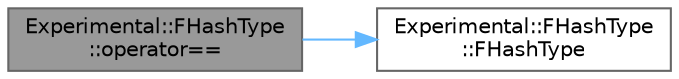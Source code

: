digraph "Experimental::FHashType::operator=="
{
 // INTERACTIVE_SVG=YES
 // LATEX_PDF_SIZE
  bgcolor="transparent";
  edge [fontname=Helvetica,fontsize=10,labelfontname=Helvetica,labelfontsize=10];
  node [fontname=Helvetica,fontsize=10,shape=box,height=0.2,width=0.4];
  rankdir="LR";
  Node1 [id="Node000001",label="Experimental::FHashType\l::operator==",height=0.2,width=0.4,color="gray40", fillcolor="grey60", style="filled", fontcolor="black",tooltip=" "];
  Node1 -> Node2 [id="edge1_Node000001_Node000002",color="steelblue1",style="solid",tooltip=" "];
  Node2 [id="Node000002",label="Experimental::FHashType\l::FHashType",height=0.2,width=0.4,color="grey40", fillcolor="white", style="filled",URL="$d7/d0f/classExperimental_1_1FHashType.html#a20da41b891dd6d4e19d98eb2123fadb9",tooltip=" "];
}
